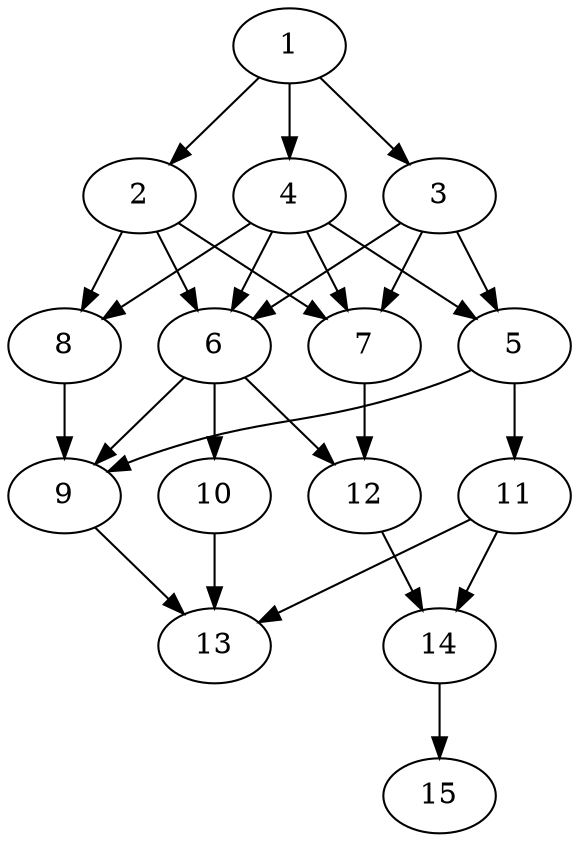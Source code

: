 // DAG automatically generated by daggen at Thu Oct  3 13:59:27 2019
// ./daggen --dot -n 15 --ccr 0.4 --fat 0.5 --regular 0.5 --density 0.9 --mindata 5242880 --maxdata 52428800 
digraph G {
  1 [size="130424320", alpha="0.02", expect_size="52169728"] 
  1 -> 2 [size ="52169728"]
  1 -> 3 [size ="52169728"]
  1 -> 4 [size ="52169728"]
  2 [size="59673600", alpha="0.11", expect_size="23869440"] 
  2 -> 6 [size ="23869440"]
  2 -> 7 [size ="23869440"]
  2 -> 8 [size ="23869440"]
  3 [size="27059200", alpha="0.18", expect_size="10823680"] 
  3 -> 5 [size ="10823680"]
  3 -> 6 [size ="10823680"]
  3 -> 7 [size ="10823680"]
  4 [size="99686400", alpha="0.19", expect_size="39874560"] 
  4 -> 5 [size ="39874560"]
  4 -> 6 [size ="39874560"]
  4 -> 7 [size ="39874560"]
  4 -> 8 [size ="39874560"]
  5 [size="113925120", alpha="0.15", expect_size="45570048"] 
  5 -> 9 [size ="45570048"]
  5 -> 11 [size ="45570048"]
  6 [size="75563520", alpha="0.12", expect_size="30225408"] 
  6 -> 9 [size ="30225408"]
  6 -> 10 [size ="30225408"]
  6 -> 12 [size ="30225408"]
  7 [size="34242560", alpha="0.10", expect_size="13697024"] 
  7 -> 12 [size ="13697024"]
  8 [size="114805760", alpha="0.11", expect_size="45922304"] 
  8 -> 9 [size ="45922304"]
  9 [size="25523200", alpha="0.02", expect_size="10209280"] 
  9 -> 13 [size ="10209280"]
  10 [size="24555520", alpha="0.08", expect_size="9822208"] 
  10 -> 13 [size ="9822208"]
  11 [size="52160000", alpha="0.09", expect_size="20864000"] 
  11 -> 13 [size ="20864000"]
  11 -> 14 [size ="20864000"]
  12 [size="65505280", alpha="0.17", expect_size="26202112"] 
  12 -> 14 [size ="26202112"]
  13 [size="129830400", alpha="0.03", expect_size="51932160"] 
  14 [size="117854720", alpha="0.02", expect_size="47141888"] 
  14 -> 15 [size ="47141888"]
  15 [size="112302080", alpha="0.19", expect_size="44920832"] 
}

